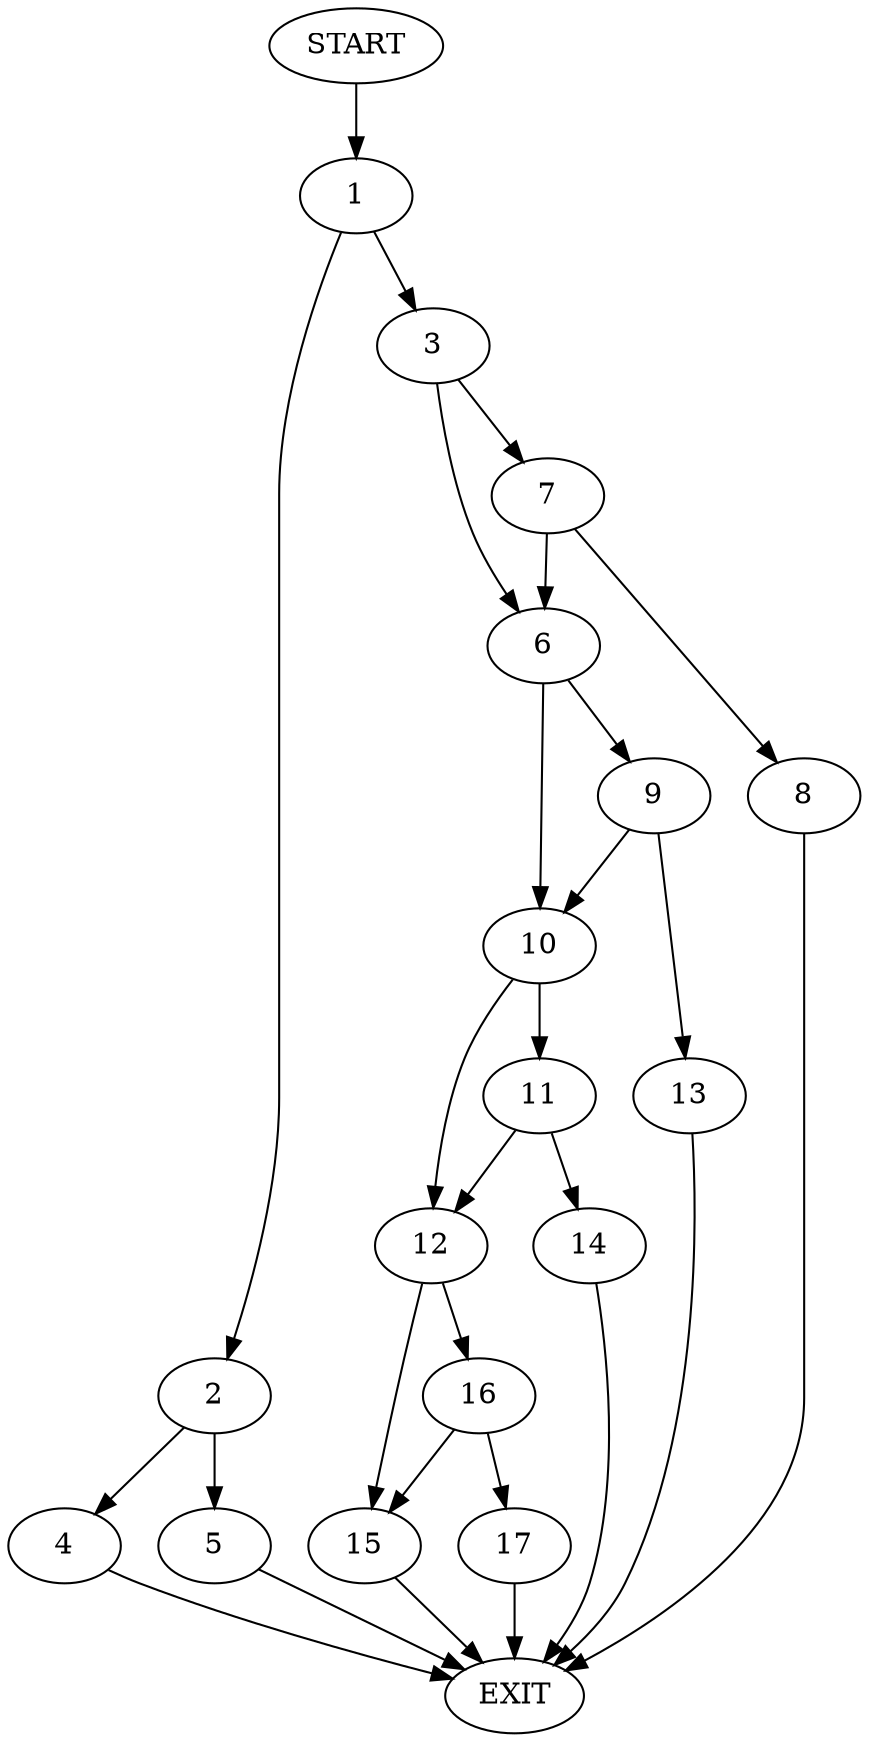 digraph {
0 [label="START"]
18 [label="EXIT"]
0 -> 1
1 -> 2
1 -> 3
2 -> 4
2 -> 5
3 -> 6
3 -> 7
4 -> 18
5 -> 18
7 -> 8
7 -> 6
6 -> 9
6 -> 10
8 -> 18
10 -> 11
10 -> 12
9 -> 10
9 -> 13
13 -> 18
11 -> 12
11 -> 14
12 -> 15
12 -> 16
14 -> 18
15 -> 18
16 -> 17
16 -> 15
17 -> 18
}
